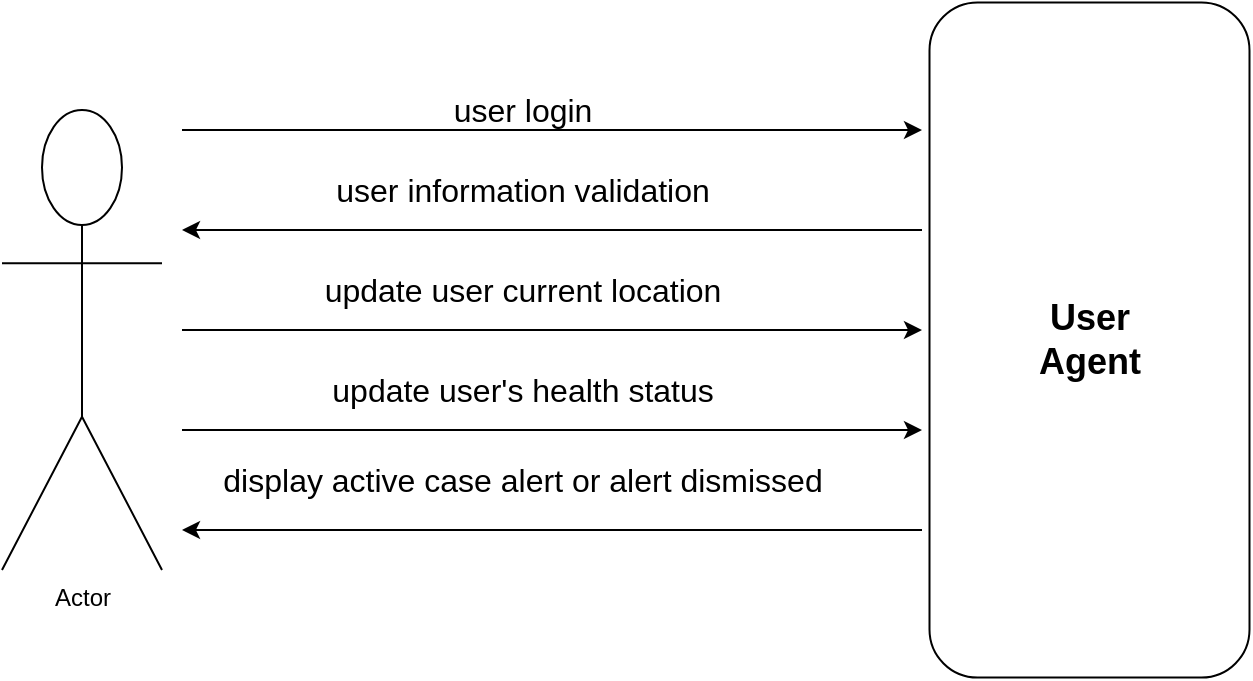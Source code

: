 <mxfile version="13.9.2" type="github" pages="5">
  <diagram id="_8aclJ03X7TSOisfSmvM" name="User Agent">
    <mxGraphModel dx="1422" dy="762" grid="1" gridSize="10" guides="1" tooltips="1" connect="1" arrows="1" fold="1" page="1" pageScale="1" pageWidth="827" pageHeight="1169" math="0" shadow="0">
      <root>
        <mxCell id="0" />
        <mxCell id="1" parent="0" />
        <mxCell id="SVkB-OViIjORlzQnMt2v-1" value="Actor" style="shape=umlActor;verticalLabelPosition=bottom;verticalAlign=top;html=1;" vertex="1" parent="1">
          <mxGeometry x="110" y="190" width="80" height="230" as="geometry" />
        </mxCell>
        <mxCell id="SVkB-OViIjORlzQnMt2v-6" value="&lt;b&gt;&lt;font style=&quot;font-size: 18px&quot;&gt;User&lt;/font&gt;&lt;br&gt;&lt;/b&gt;&lt;font style=&quot;font-size: 18px&quot;&gt;&lt;b&gt;Agent&lt;/b&gt;&lt;/font&gt;" style="rounded=1;whiteSpace=wrap;html=1;rotation=90;horizontal=0;" vertex="1" parent="1">
          <mxGeometry x="485" y="225" width="337.5" height="160" as="geometry" />
        </mxCell>
        <mxCell id="SVkB-OViIjORlzQnMt2v-7" value="" style="endArrow=classic;html=1;" edge="1" parent="1">
          <mxGeometry width="50" height="50" relative="1" as="geometry">
            <mxPoint x="200" y="300" as="sourcePoint" />
            <mxPoint x="570" y="300" as="targetPoint" />
            <Array as="points" />
          </mxGeometry>
        </mxCell>
        <mxCell id="SVkB-OViIjORlzQnMt2v-9" value="update user current location" style="text;html=1;align=center;verticalAlign=middle;resizable=0;points=[];autosize=1;fontSize=16;" vertex="1" parent="1">
          <mxGeometry x="265" y="270" width="210" height="20" as="geometry" />
        </mxCell>
        <mxCell id="SVkB-OViIjORlzQnMt2v-11" value="update user&#39;s health status" style="text;html=1;align=center;verticalAlign=middle;resizable=0;points=[];autosize=1;fontSize=16;" vertex="1" parent="1">
          <mxGeometry x="265" y="320" width="210" height="20" as="geometry" />
        </mxCell>
        <mxCell id="SVkB-OViIjORlzQnMt2v-12" value="" style="endArrow=classic;html=1;fontSize=16;" edge="1" parent="1">
          <mxGeometry width="50" height="50" relative="1" as="geometry">
            <mxPoint x="570" y="400" as="sourcePoint" />
            <mxPoint x="200" y="400" as="targetPoint" />
          </mxGeometry>
        </mxCell>
        <mxCell id="SVkB-OViIjORlzQnMt2v-15" value="display active case alert or alert dismissed" style="text;html=1;align=center;verticalAlign=middle;resizable=0;points=[];autosize=1;fontSize=16;" vertex="1" parent="1">
          <mxGeometry x="210" y="365" width="320" height="20" as="geometry" />
        </mxCell>
        <mxCell id="sYa-3_UBHqryfJlwteUG-1" value="" style="endArrow=classic;html=1;fontSize=16;" edge="1" parent="1">
          <mxGeometry width="50" height="50" relative="1" as="geometry">
            <mxPoint x="200" y="200" as="sourcePoint" />
            <mxPoint x="570" y="200" as="targetPoint" />
          </mxGeometry>
        </mxCell>
        <mxCell id="sYa-3_UBHqryfJlwteUG-2" value="" style="endArrow=classic;html=1;fontSize=16;" edge="1" parent="1">
          <mxGeometry width="50" height="50" relative="1" as="geometry">
            <mxPoint x="200" y="350" as="sourcePoint" />
            <mxPoint x="570" y="350" as="targetPoint" />
          </mxGeometry>
        </mxCell>
        <mxCell id="sYa-3_UBHqryfJlwteUG-3" value="user login" style="text;html=1;align=center;verticalAlign=middle;resizable=0;points=[];autosize=1;fontSize=16;" vertex="1" parent="1">
          <mxGeometry x="330" y="180" width="80" height="20" as="geometry" />
        </mxCell>
        <mxCell id="sYa-3_UBHqryfJlwteUG-4" value="" style="endArrow=classic;html=1;fontSize=16;" edge="1" parent="1">
          <mxGeometry width="50" height="50" relative="1" as="geometry">
            <mxPoint x="570" y="250" as="sourcePoint" />
            <mxPoint x="200" y="250" as="targetPoint" />
          </mxGeometry>
        </mxCell>
        <mxCell id="sYa-3_UBHqryfJlwteUG-5" value="user information validation" style="text;html=1;align=center;verticalAlign=middle;resizable=0;points=[];autosize=1;fontSize=16;" vertex="1" parent="1">
          <mxGeometry x="270" y="220" width="200" height="20" as="geometry" />
        </mxCell>
      </root>
    </mxGraphModel>
  </diagram>
  <diagram id="n0a2dZA8mlc3wYBlBe_L" name="User-Alert Agent">
    <mxGraphModel dx="1422" dy="762" grid="1" gridSize="10" guides="1" tooltips="1" connect="1" arrows="1" fold="1" page="1" pageScale="1" pageWidth="827" pageHeight="1169" math="0" shadow="0">
      <root>
        <mxCell id="HMWF1-UY4_AFCpThnTnK-0" />
        <mxCell id="HMWF1-UY4_AFCpThnTnK-1" parent="HMWF1-UY4_AFCpThnTnK-0" />
        <mxCell id="HMWF1-UY4_AFCpThnTnK-2" value="User&lt;br&gt;Agent" style="rounded=1;whiteSpace=wrap;html=1;fontSize=16;rotation=90;horizontal=0;fontStyle=1" vertex="1" parent="HMWF1-UY4_AFCpThnTnK-1">
          <mxGeometry x="40" y="240" width="250" height="140" as="geometry" />
        </mxCell>
        <mxCell id="HMWF1-UY4_AFCpThnTnK-3" value="Alert&lt;br&gt;Agent" style="rounded=1;whiteSpace=wrap;html=1;fontSize=16;rotation=90;horizontal=0;fontStyle=1" vertex="1" parent="HMWF1-UY4_AFCpThnTnK-1">
          <mxGeometry x="500" y="240" width="250" height="140" as="geometry" />
        </mxCell>
        <mxCell id="GXa3ckvCxxiPBGLlxtdj-0" value="" style="endArrow=classic;html=1;fontSize=16;exitX=0.224;exitY=0.007;exitDx=0;exitDy=0;exitPerimeter=0;entryX=0.22;entryY=0.993;entryDx=0;entryDy=0;entryPerimeter=0;" edge="1" parent="HMWF1-UY4_AFCpThnTnK-1" source="HMWF1-UY4_AFCpThnTnK-2" target="HMWF1-UY4_AFCpThnTnK-3">
          <mxGeometry width="50" height="50" relative="1" as="geometry">
            <mxPoint x="400" y="400" as="sourcePoint" />
            <mxPoint x="450" y="350" as="targetPoint" />
          </mxGeometry>
        </mxCell>
        <mxCell id="GXa3ckvCxxiPBGLlxtdj-1" value="user location and address" style="text;html=1;align=center;verticalAlign=middle;resizable=0;points=[];autosize=1;fontSize=16;" vertex="1" parent="HMWF1-UY4_AFCpThnTnK-1">
          <mxGeometry x="290" y="210" width="200" height="20" as="geometry" />
        </mxCell>
        <mxCell id="GXa3ckvCxxiPBGLlxtdj-2" value="" style="endArrow=classic;html=1;fontSize=16;entryX=0.864;entryY=0;entryDx=0;entryDy=0;entryPerimeter=0;" edge="1" parent="HMWF1-UY4_AFCpThnTnK-1" target="HMWF1-UY4_AFCpThnTnK-2">
          <mxGeometry width="50" height="50" relative="1" as="geometry">
            <mxPoint x="555" y="401" as="sourcePoint" />
            <mxPoint x="235" y="403" as="targetPoint" />
          </mxGeometry>
        </mxCell>
        <mxCell id="GXa3ckvCxxiPBGLlxtdj-3" value="alert information" style="text;html=1;align=center;verticalAlign=middle;resizable=0;points=[];autosize=1;fontSize=16;" vertex="1" parent="HMWF1-UY4_AFCpThnTnK-1">
          <mxGeometry x="329" y="370" width="130" height="20" as="geometry" />
        </mxCell>
      </root>
    </mxGraphModel>
  </diagram>
  <diagram id="Z3TncANBkIqQ_jCNZaE2" name="User-Lab Agent">
    <mxGraphModel dx="1422" dy="762" grid="1" gridSize="10" guides="1" tooltips="1" connect="1" arrows="1" fold="1" page="1" pageScale="1" pageWidth="827" pageHeight="1169" math="0" shadow="0">
      <root>
        <mxCell id="M9Hoo6eLXHlCo63HJfQX-0" />
        <mxCell id="M9Hoo6eLXHlCo63HJfQX-1" parent="M9Hoo6eLXHlCo63HJfQX-0" />
        <mxCell id="epRCwydYSpxJEUAAiu2l-0" value="User&lt;br&gt;Agent" style="rounded=1;whiteSpace=wrap;html=1;fontSize=16;rotation=90;horizontal=0;fontStyle=1" vertex="1" parent="M9Hoo6eLXHlCo63HJfQX-1">
          <mxGeometry x="40" y="240" width="250" height="140" as="geometry" />
        </mxCell>
        <mxCell id="fP2Yzqxgr5pwdNIbHrWx-0" value="Lab&lt;br&gt;Agent" style="rounded=1;whiteSpace=wrap;html=1;fontSize=16;rotation=90;horizontal=0;fontStyle=1" vertex="1" parent="M9Hoo6eLXHlCo63HJfQX-1">
          <mxGeometry x="370" y="240" width="250" height="140" as="geometry" />
        </mxCell>
        <mxCell id="fP2Yzqxgr5pwdNIbHrWx-1" value="" style="endArrow=classic;html=1;fontSize=16;entryX=0.536;entryY=0.986;entryDx=0;entryDy=0;entryPerimeter=0;" edge="1" parent="M9Hoo6eLXHlCo63HJfQX-1" target="fP2Yzqxgr5pwdNIbHrWx-0">
          <mxGeometry width="50" height="50" relative="1" as="geometry">
            <mxPoint x="236" y="319" as="sourcePoint" />
            <mxPoint x="440" y="370" as="targetPoint" />
          </mxGeometry>
        </mxCell>
        <mxCell id="fP2Yzqxgr5pwdNIbHrWx-2" value="update user location" style="text;html=1;align=center;verticalAlign=middle;resizable=0;points=[];autosize=1;fontSize=16;" vertex="1" parent="M9Hoo6eLXHlCo63HJfQX-1">
          <mxGeometry x="245" y="290" width="160" height="20" as="geometry" />
        </mxCell>
        <mxCell id="fP2Yzqxgr5pwdNIbHrWx-3" value="Lab&lt;br&gt;Web&lt;br&gt;Service" style="strokeWidth=2;html=1;shape=mxgraph.flowchart.document2;whiteSpace=wrap;size=0.25;fontSize=16;fontStyle=1" vertex="1" parent="M9Hoo6eLXHlCo63HJfQX-1">
          <mxGeometry x="690" y="245" width="100" height="135" as="geometry" />
        </mxCell>
        <mxCell id="fP2Yzqxgr5pwdNIbHrWx-4" value="" style="endArrow=classic;html=1;fontSize=16;exitX=0.548;exitY=0;exitDx=0;exitDy=0;exitPerimeter=0;" edge="1" parent="M9Hoo6eLXHlCo63HJfQX-1" source="fP2Yzqxgr5pwdNIbHrWx-0">
          <mxGeometry width="50" height="50" relative="1" as="geometry">
            <mxPoint x="390" y="400" as="sourcePoint" />
            <mxPoint x="689" y="322" as="targetPoint" />
          </mxGeometry>
        </mxCell>
      </root>
    </mxGraphModel>
  </diagram>
  <diagram id="GI0s6FaBDaHlBPi_g0IY" name="Lab-PHS Agent">
    <mxGraphModel dx="1185" dy="635" grid="1" gridSize="10" guides="1" tooltips="1" connect="1" arrows="1" fold="1" page="1" pageScale="1" pageWidth="827" pageHeight="1169" math="0" shadow="0">
      <root>
        <mxCell id="jcY4SdtA9l9lt6m5Hc5q-0" />
        <mxCell id="jcY4SdtA9l9lt6m5Hc5q-1" parent="jcY4SdtA9l9lt6m5Hc5q-0" />
        <mxCell id="jcY4SdtA9l9lt6m5Hc5q-2" value="Lab&lt;br&gt;Agent" style="rounded=1;whiteSpace=wrap;html=1;fontSize=16;rotation=90;horizontal=0;fontStyle=1" vertex="1" parent="jcY4SdtA9l9lt6m5Hc5q-1">
          <mxGeometry x="40" y="240" width="250" height="140" as="geometry" />
        </mxCell>
        <mxCell id="jcY4SdtA9l9lt6m5Hc5q-3" value="PHS&lt;br&gt;Agent" style="rounded=1;whiteSpace=wrap;html=1;fontSize=16;rotation=90;horizontal=0;fontStyle=1" vertex="1" parent="jcY4SdtA9l9lt6m5Hc5q-1">
          <mxGeometry x="370" y="240" width="250" height="140" as="geometry" />
        </mxCell>
        <mxCell id="jcY4SdtA9l9lt6m5Hc5q-4" value="" style="endArrow=classic;html=1;fontSize=16;" edge="1" parent="jcY4SdtA9l9lt6m5Hc5q-1">
          <mxGeometry width="50" height="50" relative="1" as="geometry">
            <mxPoint x="236" y="280" as="sourcePoint" />
            <mxPoint x="421" y="280" as="targetPoint" />
          </mxGeometry>
        </mxCell>
        <mxCell id="jcY4SdtA9l9lt6m5Hc5q-5" value="update user health staus" style="text;html=1;align=center;verticalAlign=middle;resizable=0;points=[];autosize=1;fontSize=16;" vertex="1" parent="jcY4SdtA9l9lt6m5Hc5q-1">
          <mxGeometry x="235" y="250" width="190" height="20" as="geometry" />
        </mxCell>
        <mxCell id="jcY4SdtA9l9lt6m5Hc5q-6" value="PHS&lt;br&gt;Web&lt;br&gt;Service" style="strokeWidth=2;html=1;shape=mxgraph.flowchart.document2;whiteSpace=wrap;size=0.25;fontSize=16;fontStyle=1" vertex="1" parent="jcY4SdtA9l9lt6m5Hc5q-1">
          <mxGeometry x="690" y="245" width="100" height="135" as="geometry" />
        </mxCell>
        <mxCell id="jcY4SdtA9l9lt6m5Hc5q-7" value="" style="endArrow=classic;html=1;fontSize=16;exitX=0.548;exitY=0;exitDx=0;exitDy=0;exitPerimeter=0;" edge="1" parent="jcY4SdtA9l9lt6m5Hc5q-1" source="jcY4SdtA9l9lt6m5Hc5q-3">
          <mxGeometry width="50" height="50" relative="1" as="geometry">
            <mxPoint x="390" y="400" as="sourcePoint" />
            <mxPoint x="689" y="322" as="targetPoint" />
          </mxGeometry>
        </mxCell>
        <mxCell id="8zXpZLW1z6EbZIr7nRKy-1" value="" style="endArrow=classic;html=1;fontSize=16;exitX=0.704;exitY=0;exitDx=0;exitDy=0;exitPerimeter=0;" edge="1" parent="jcY4SdtA9l9lt6m5Hc5q-1" source="jcY4SdtA9l9lt6m5Hc5q-2">
          <mxGeometry width="50" height="50" relative="1" as="geometry">
            <mxPoint x="320" y="390" as="sourcePoint" />
            <mxPoint x="420" y="361" as="targetPoint" />
            <Array as="points">
              <mxPoint x="420" y="361" />
            </Array>
          </mxGeometry>
        </mxCell>
        <mxCell id="8zXpZLW1z6EbZIr7nRKy-3" value="&lt;div style=&quot;text-align: justify&quot;&gt;&lt;span&gt;update user location&amp;nbsp;&lt;/span&gt;&lt;/div&gt;&lt;div style=&quot;text-align: justify&quot;&gt;&lt;span&gt;whose health status&lt;/span&gt;&lt;/div&gt;&lt;div style=&quot;text-align: justify&quot;&gt;&lt;span&gt;&amp;nbsp;changed&lt;/span&gt;&lt;/div&gt;" style="text;html=1;align=center;verticalAlign=middle;resizable=0;points=[];autosize=1;fontSize=16;" vertex="1" parent="jcY4SdtA9l9lt6m5Hc5q-1">
          <mxGeometry x="250" y="370" width="160" height="60" as="geometry" />
        </mxCell>
      </root>
    </mxGraphModel>
  </diagram>
  <diagram id="b3Uia8T_dl2qNIrls9mt" name="PHS-Alert Agent">
    <mxGraphModel dx="1422" dy="762" grid="1" gridSize="10" guides="1" tooltips="1" connect="1" arrows="1" fold="1" page="1" pageScale="1" pageWidth="827" pageHeight="1169" math="0" shadow="0">
      <root>
        <mxCell id="jV1jxG_oE3gv88WhPxK--0" />
        <mxCell id="jV1jxG_oE3gv88WhPxK--1" parent="jV1jxG_oE3gv88WhPxK--0" />
        <mxCell id="jV1jxG_oE3gv88WhPxK--2" value="Alert&lt;br&gt;Agent" style="rounded=1;whiteSpace=wrap;html=1;fontSize=16;rotation=90;horizontal=0;fontStyle=1" vertex="1" parent="jV1jxG_oE3gv88WhPxK--1">
          <mxGeometry x="10" y="240" width="250" height="140" as="geometry" />
        </mxCell>
        <mxCell id="jV1jxG_oE3gv88WhPxK--3" value="PHS&lt;br&gt;Agent" style="rounded=1;whiteSpace=wrap;html=1;fontSize=16;rotation=90;horizontal=0;fontStyle=1" vertex="1" parent="jV1jxG_oE3gv88WhPxK--1">
          <mxGeometry x="370" y="240" width="250" height="140" as="geometry" />
        </mxCell>
        <mxCell id="jV1jxG_oE3gv88WhPxK--6" value="PHS&lt;br&gt;Web&lt;br&gt;Service" style="strokeWidth=2;html=1;shape=mxgraph.flowchart.document2;whiteSpace=wrap;size=0.25;fontSize=16;fontStyle=1" vertex="1" parent="jV1jxG_oE3gv88WhPxK--1">
          <mxGeometry x="690" y="245" width="100" height="135" as="geometry" />
        </mxCell>
        <mxCell id="jV1jxG_oE3gv88WhPxK--7" value="" style="endArrow=classic;html=1;fontSize=16;exitX=0.548;exitY=0;exitDx=0;exitDy=0;exitPerimeter=0;" edge="1" parent="jV1jxG_oE3gv88WhPxK--1" source="jV1jxG_oE3gv88WhPxK--3">
          <mxGeometry width="50" height="50" relative="1" as="geometry">
            <mxPoint x="390" y="400" as="sourcePoint" />
            <mxPoint x="689.0" y="322.0" as="targetPoint" />
          </mxGeometry>
        </mxCell>
        <mxCell id="yh_dXkEEGBPWBBGzsLLI-0" value="" style="endArrow=classic;html=1;fontSize=16;entryX=0.536;entryY=0.007;entryDx=0;entryDy=0;entryPerimeter=0;" edge="1" parent="jV1jxG_oE3gv88WhPxK--1" target="jV1jxG_oE3gv88WhPxK--2">
          <mxGeometry width="50" height="50" relative="1" as="geometry">
            <mxPoint x="420" y="320" as="sourcePoint" />
            <mxPoint x="440" y="370" as="targetPoint" />
          </mxGeometry>
        </mxCell>
        <mxCell id="yh_dXkEEGBPWBBGzsLLI-1" value="Alert Information to &lt;br&gt;specific location and address&amp;nbsp;" style="text;html=1;align=center;verticalAlign=middle;resizable=0;points=[];autosize=1;fontSize=16;" vertex="1" parent="jV1jxG_oE3gv88WhPxK--1">
          <mxGeometry x="200" y="280" width="230" height="40" as="geometry" />
        </mxCell>
      </root>
    </mxGraphModel>
  </diagram>
</mxfile>
